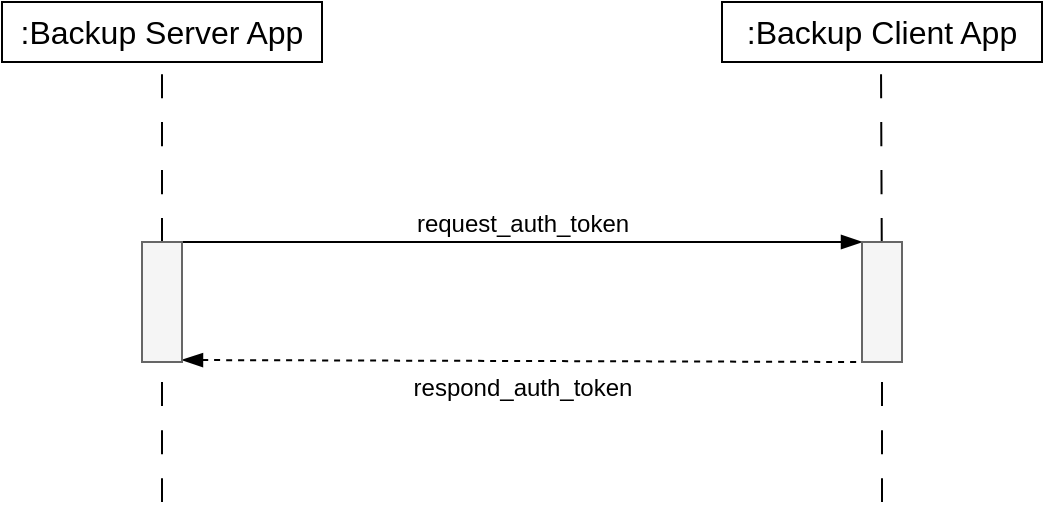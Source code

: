 <mxfile version="24.0.7" type="github">
  <diagram name="Seite-1" id="9qQ8Hys5Osq0LkdtGJnY">
    <mxGraphModel dx="1834" dy="1196" grid="1" gridSize="10" guides="1" tooltips="1" connect="1" arrows="1" fold="1" page="0" pageScale="1" pageWidth="827" pageHeight="1169" math="0" shadow="0">
      <root>
        <mxCell id="0" />
        <mxCell id="1" parent="0" />
        <mxCell id="i57vDh5SImuFaR49Ku6H-5" value="" style="endArrow=none;dashed=1;html=1;strokeWidth=1;rounded=0;fontSize=12;startSize=8;endSize=8;curved=1;strokeColor=#000000;dashPattern=12 12;" edge="1" parent="1" source="i57vDh5SImuFaR49Ku6H-18" target="i57vDh5SImuFaR49Ku6H-6">
          <mxGeometry width="50" height="50" relative="1" as="geometry">
            <mxPoint x="-200" y="415" as="sourcePoint" />
            <mxPoint x="-210.5" y="5" as="targetPoint" />
          </mxGeometry>
        </mxCell>
        <mxCell id="i57vDh5SImuFaR49Ku6H-6" value=":Backup Server App" style="text;html=1;align=center;verticalAlign=middle;whiteSpace=wrap;rounded=0;fontSize=16;strokeColor=default;spacingLeft=4;spacingRight=4;" vertex="1" parent="1">
          <mxGeometry x="-280" y="-80" width="160" height="30" as="geometry" />
        </mxCell>
        <mxCell id="i57vDh5SImuFaR49Ku6H-8" value=":Backup Client App" style="text;html=1;align=center;verticalAlign=middle;whiteSpace=wrap;rounded=0;fontSize=16;strokeColor=default;spacingLeft=4;spacingRight=4;" vertex="1" parent="1">
          <mxGeometry x="80" y="-80" width="160" height="30" as="geometry" />
        </mxCell>
        <mxCell id="i57vDh5SImuFaR49Ku6H-11" value="request_auth_token" style="endArrow=blockThin;html=1;rounded=0;fontSize=12;startSize=8;endSize=8;curved=1;endFill=1;verticalAlign=bottom;entryX=0;entryY=0;entryDx=0;entryDy=0;exitX=1;exitY=0;exitDx=0;exitDy=0;" edge="1" parent="1" source="i57vDh5SImuFaR49Ku6H-18" target="i57vDh5SImuFaR49Ku6H-13">
          <mxGeometry width="50" height="50" relative="1" as="geometry">
            <mxPoint x="-200" y="40" as="sourcePoint" />
            <mxPoint x="160" y="40" as="targetPoint" />
          </mxGeometry>
        </mxCell>
        <mxCell id="i57vDh5SImuFaR49Ku6H-12" value="" style="endArrow=none;dashed=1;html=1;strokeWidth=1;rounded=0;fontSize=12;startSize=8;endSize=8;curved=1;strokeColor=#000000;dashPattern=12 12;" edge="1" parent="1" source="i57vDh5SImuFaR49Ku6H-13">
          <mxGeometry width="50" height="50" relative="1" as="geometry">
            <mxPoint x="159.5" y="415" as="sourcePoint" />
            <mxPoint x="159.5" y="-50" as="targetPoint" />
          </mxGeometry>
        </mxCell>
        <mxCell id="i57vDh5SImuFaR49Ku6H-14" value="" style="endArrow=none;dashed=1;html=1;strokeWidth=1;rounded=0;fontSize=12;startSize=8;endSize=8;curved=1;strokeColor=#000000;dashPattern=12 12;" edge="1" parent="1" target="i57vDh5SImuFaR49Ku6H-13">
          <mxGeometry width="50" height="50" relative="1" as="geometry">
            <mxPoint x="160" y="170" as="sourcePoint" />
            <mxPoint x="159.5" y="-50" as="targetPoint" />
          </mxGeometry>
        </mxCell>
        <mxCell id="i57vDh5SImuFaR49Ku6H-16" value="respond_auth_token" style="endArrow=none;html=1;rounded=0;fontSize=12;startSize=8;endSize=8;curved=1;endFill=0;verticalAlign=top;entryX=0;entryY=1;entryDx=0;entryDy=0;startArrow=blockThin;startFill=1;dashed=1;" edge="1" parent="1" target="i57vDh5SImuFaR49Ku6H-13">
          <mxGeometry width="50" height="50" relative="1" as="geometry">
            <mxPoint x="-190" y="99" as="sourcePoint" />
            <mxPoint x="160" y="99" as="targetPoint" />
          </mxGeometry>
        </mxCell>
        <mxCell id="i57vDh5SImuFaR49Ku6H-19" value="" style="endArrow=none;dashed=1;html=1;strokeWidth=1;rounded=0;fontSize=12;startSize=8;endSize=8;curved=1;strokeColor=#000000;dashPattern=12 12;" edge="1" parent="1" target="i57vDh5SImuFaR49Ku6H-18">
          <mxGeometry width="50" height="50" relative="1" as="geometry">
            <mxPoint x="-200" y="170" as="sourcePoint" />
            <mxPoint x="-200" y="-50" as="targetPoint" />
          </mxGeometry>
        </mxCell>
        <mxCell id="i57vDh5SImuFaR49Ku6H-18" value="" style="rounded=0;whiteSpace=wrap;html=1;fillColor=#f5f5f5;fontColor=#333333;strokeColor=#666666;" vertex="1" parent="1">
          <mxGeometry x="-210" y="40" width="20" height="60" as="geometry" />
        </mxCell>
        <mxCell id="i57vDh5SImuFaR49Ku6H-13" value="" style="rounded=0;whiteSpace=wrap;html=1;fillColor=#f5f5f5;fontColor=#333333;strokeColor=#666666;" vertex="1" parent="1">
          <mxGeometry x="150" y="40" width="20" height="60" as="geometry" />
        </mxCell>
      </root>
    </mxGraphModel>
  </diagram>
</mxfile>
